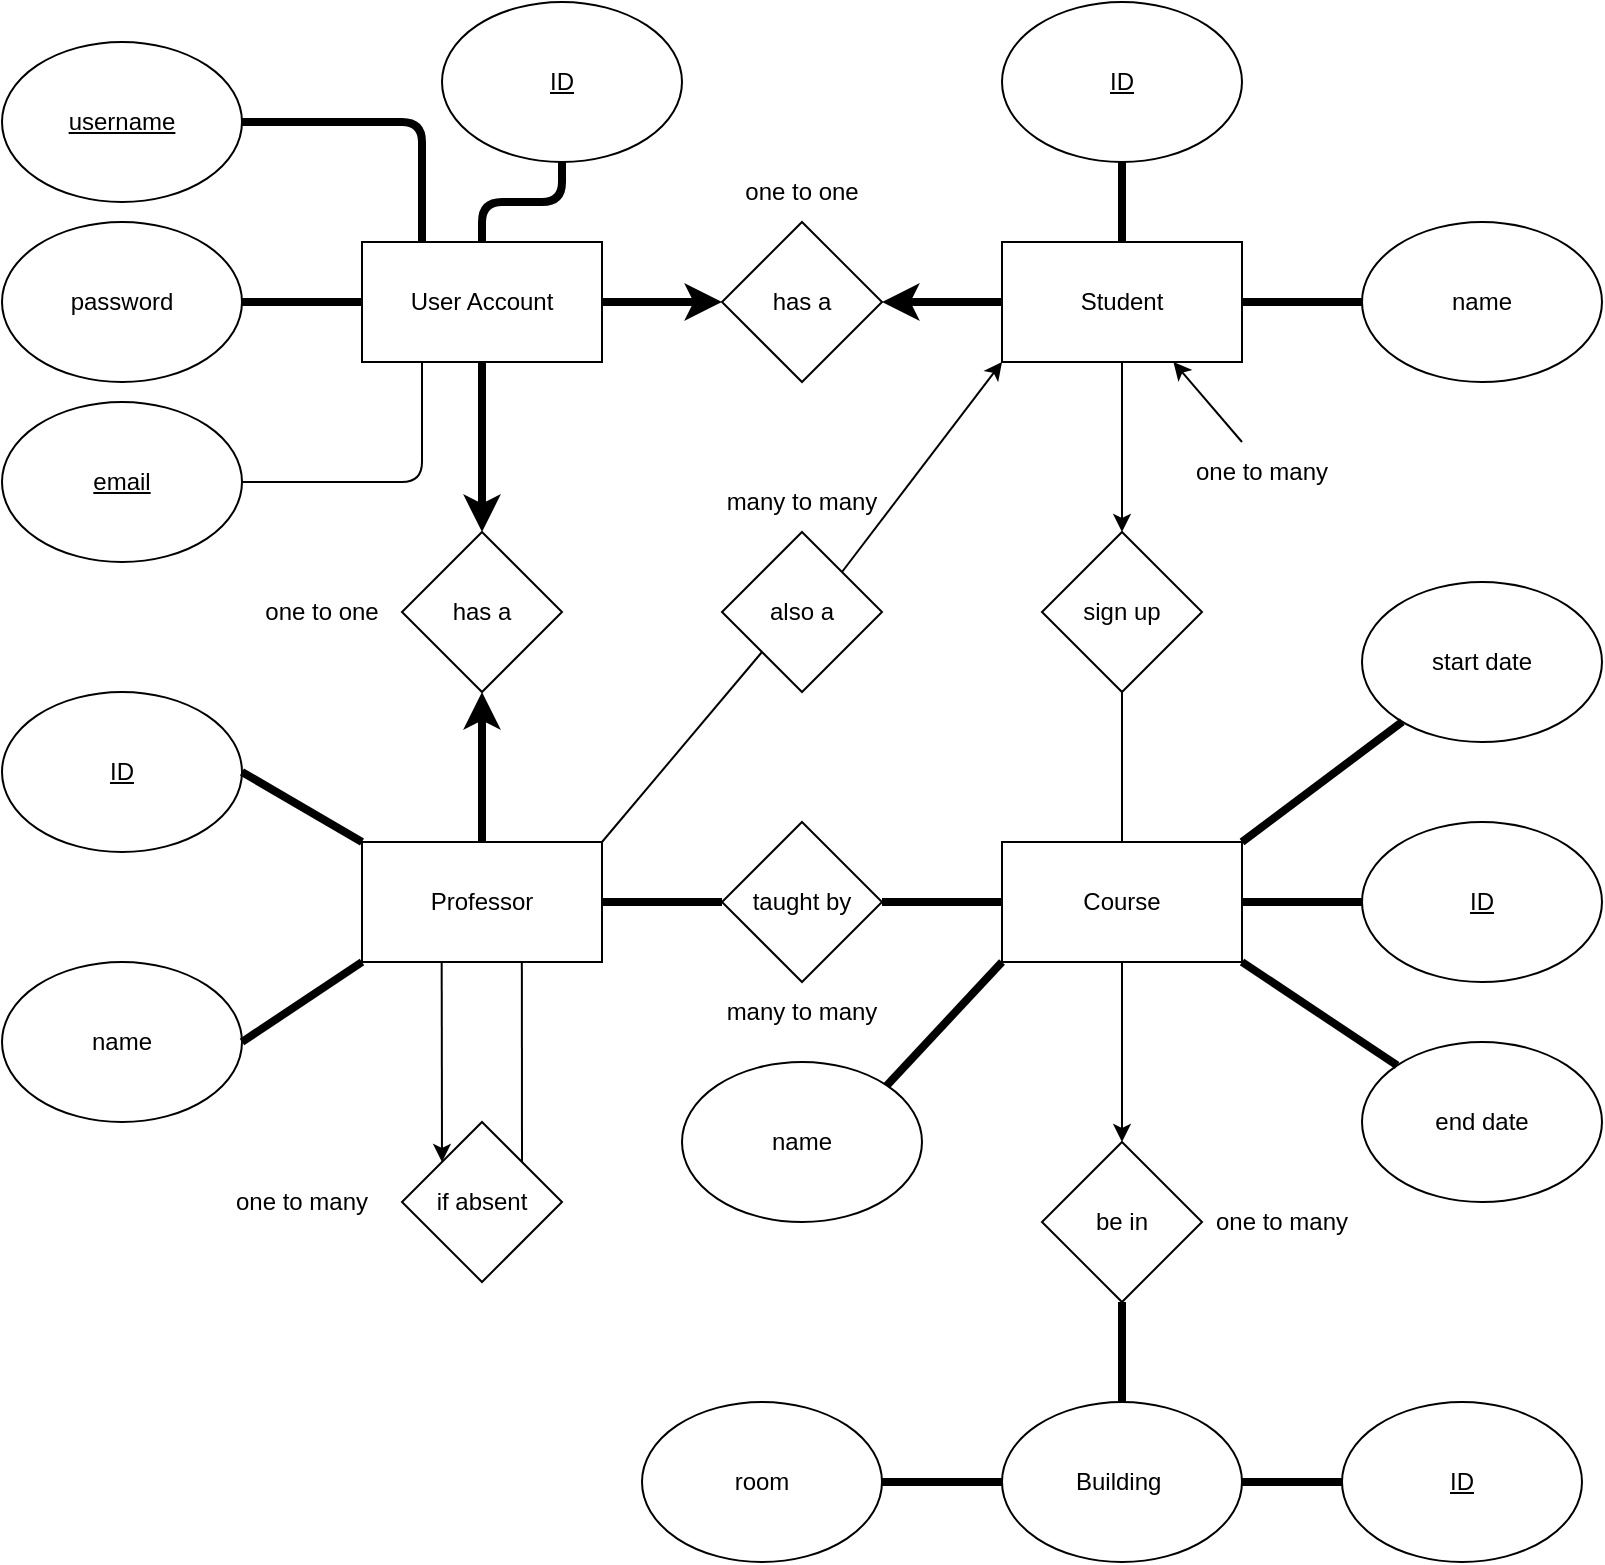 <mxfile>
    <diagram id="Q0U221ffADv90gzHcSHl" name="Page-1">
        <mxGraphModel dx="609" dy="351" grid="1" gridSize="10" guides="1" tooltips="1" connect="1" arrows="1" fold="1" page="1" pageScale="1" pageWidth="850" pageHeight="1100" background="none" math="0" shadow="0">
            <root>
                <mxCell id="0"/>
                <mxCell id="1" parent="0"/>
                <mxCell id="19" style="edgeStyle=none;html=1;strokeWidth=4;" parent="1" source="2" target="15" edge="1">
                    <mxGeometry relative="1" as="geometry"/>
                </mxCell>
                <mxCell id="24" style="edgeStyle=none;html=1;entryX=0.5;entryY=0;entryDx=0;entryDy=0;strokeWidth=1;" parent="1" source="2" target="23" edge="1">
                    <mxGeometry relative="1" as="geometry"/>
                </mxCell>
                <mxCell id="2" value="Student" style="rounded=0;whiteSpace=wrap;html=1;" parent="1" vertex="1">
                    <mxGeometry x="520" y="130" width="120" height="60" as="geometry"/>
                </mxCell>
                <mxCell id="73" style="edgeStyle=none;html=1;entryX=0.5;entryY=0;entryDx=0;entryDy=0;" parent="1" source="3" target="72" edge="1">
                    <mxGeometry relative="1" as="geometry"/>
                </mxCell>
                <mxCell id="3" value="Course" style="rounded=0;whiteSpace=wrap;html=1;" parent="1" vertex="1">
                    <mxGeometry x="520" y="430" width="120" height="60" as="geometry"/>
                </mxCell>
                <mxCell id="18" style="edgeStyle=none;html=1;entryX=0;entryY=0.5;entryDx=0;entryDy=0;strokeWidth=4;" parent="1" source="4" target="15" edge="1">
                    <mxGeometry relative="1" as="geometry"/>
                </mxCell>
                <mxCell id="88" style="edgeStyle=none;html=1;entryX=0.5;entryY=0;entryDx=0;entryDy=0;strokeWidth=4;" parent="1" source="4" target="87" edge="1">
                    <mxGeometry relative="1" as="geometry"/>
                </mxCell>
                <mxCell id="4" value="User Account" style="rounded=0;whiteSpace=wrap;html=1;" parent="1" vertex="1">
                    <mxGeometry x="200" y="130" width="120" height="60" as="geometry"/>
                </mxCell>
                <mxCell id="89" style="edgeStyle=none;html=1;entryX=0.5;entryY=1;entryDx=0;entryDy=0;strokeWidth=4;" parent="1" source="5" target="87" edge="1">
                    <mxGeometry relative="1" as="geometry"/>
                </mxCell>
                <mxCell id="91" style="edgeStyle=none;html=1;entryX=0;entryY=0;entryDx=0;entryDy=0;strokeWidth=1;exitX=0.332;exitY=1;exitDx=0;exitDy=0;exitPerimeter=0;" parent="1" source="5" target="48" edge="1">
                    <mxGeometry relative="1" as="geometry"/>
                </mxCell>
                <mxCell id="5" value="Professor" style="rounded=0;whiteSpace=wrap;html=1;" parent="1" vertex="1">
                    <mxGeometry x="200" y="430" width="120" height="60" as="geometry"/>
                </mxCell>
                <mxCell id="6" value="&lt;u&gt;username&lt;/u&gt;" style="ellipse;whiteSpace=wrap;html=1;" parent="1" vertex="1">
                    <mxGeometry x="20" y="30" width="120" height="80" as="geometry"/>
                </mxCell>
                <mxCell id="7" value="password" style="ellipse;whiteSpace=wrap;html=1;" parent="1" vertex="1">
                    <mxGeometry x="20" y="120" width="120" height="80" as="geometry"/>
                </mxCell>
                <mxCell id="8" value="&lt;u&gt;email&lt;/u&gt;" style="ellipse;whiteSpace=wrap;html=1;" parent="1" vertex="1">
                    <mxGeometry x="20" y="210" width="120" height="80" as="geometry"/>
                </mxCell>
                <mxCell id="9" value="&lt;u&gt;ID&lt;/u&gt;" style="ellipse;whiteSpace=wrap;html=1;" parent="1" vertex="1">
                    <mxGeometry x="520" y="10" width="120" height="80" as="geometry"/>
                </mxCell>
                <mxCell id="10" value="name" style="ellipse;whiteSpace=wrap;html=1;" parent="1" vertex="1">
                    <mxGeometry x="700" y="120" width="120" height="80" as="geometry"/>
                </mxCell>
                <mxCell id="12" value="" style="endArrow=none;html=1;exitX=1;exitY=0.5;exitDx=0;exitDy=0;entryX=0.25;entryY=0;entryDx=0;entryDy=0;strokeWidth=4;" parent="1" source="6" target="4" edge="1">
                    <mxGeometry width="50" height="50" relative="1" as="geometry">
                        <mxPoint x="200" y="90" as="sourcePoint"/>
                        <mxPoint x="250" y="40" as="targetPoint"/>
                        <Array as="points">
                            <mxPoint x="230" y="70"/>
                        </Array>
                    </mxGeometry>
                </mxCell>
                <mxCell id="13" value="" style="endArrow=none;html=1;exitX=1;exitY=0.5;exitDx=0;exitDy=0;entryX=0;entryY=0.5;entryDx=0;entryDy=0;strokeWidth=4;" parent="1" source="7" target="4" edge="1">
                    <mxGeometry width="50" height="50" relative="1" as="geometry">
                        <mxPoint x="200" y="270" as="sourcePoint"/>
                        <mxPoint x="250" y="220" as="targetPoint"/>
                    </mxGeometry>
                </mxCell>
                <mxCell id="14" value="" style="endArrow=none;html=1;exitX=1;exitY=0.5;exitDx=0;exitDy=0;entryX=0.25;entryY=1;entryDx=0;entryDy=0;" parent="1" source="8" target="4" edge="1">
                    <mxGeometry width="50" height="50" relative="1" as="geometry">
                        <mxPoint x="230" y="290" as="sourcePoint"/>
                        <mxPoint x="280" y="240" as="targetPoint"/>
                        <Array as="points">
                            <mxPoint x="230" y="250"/>
                        </Array>
                    </mxGeometry>
                </mxCell>
                <mxCell id="15" value="has a" style="rhombus;whiteSpace=wrap;html=1;" parent="1" vertex="1">
                    <mxGeometry x="380" y="120" width="80" height="80" as="geometry"/>
                </mxCell>
                <mxCell id="21" value="" style="endArrow=none;html=1;strokeWidth=4;entryX=0.5;entryY=1;entryDx=0;entryDy=0;exitX=0.5;exitY=0;exitDx=0;exitDy=0;" parent="1" source="2" target="9" edge="1">
                    <mxGeometry width="50" height="50" relative="1" as="geometry">
                        <mxPoint x="490" y="320" as="sourcePoint"/>
                        <mxPoint x="540" y="270" as="targetPoint"/>
                    </mxGeometry>
                </mxCell>
                <mxCell id="22" value="" style="endArrow=none;html=1;strokeWidth=4;entryX=0;entryY=0.5;entryDx=0;entryDy=0;exitX=1;exitY=0.5;exitDx=0;exitDy=0;" parent="1" source="2" target="10" edge="1">
                    <mxGeometry width="50" height="50" relative="1" as="geometry">
                        <mxPoint x="650" y="280" as="sourcePoint"/>
                        <mxPoint x="700" y="230" as="targetPoint"/>
                    </mxGeometry>
                </mxCell>
                <mxCell id="23" value="sign up" style="rhombus;whiteSpace=wrap;html=1;" parent="1" vertex="1">
                    <mxGeometry x="540" y="275" width="80" height="80" as="geometry"/>
                </mxCell>
                <mxCell id="25" value="" style="endArrow=none;html=1;strokeWidth=1;entryX=0.5;entryY=1;entryDx=0;entryDy=0;exitX=0.5;exitY=0;exitDx=0;exitDy=0;" parent="1" source="3" target="23" edge="1">
                    <mxGeometry width="50" height="50" relative="1" as="geometry">
                        <mxPoint x="380" y="410" as="sourcePoint"/>
                        <mxPoint x="430" y="360" as="targetPoint"/>
                    </mxGeometry>
                </mxCell>
                <mxCell id="27" value="&lt;u&gt;ID&lt;/u&gt;" style="ellipse;whiteSpace=wrap;html=1;" parent="1" vertex="1">
                    <mxGeometry x="700" y="420" width="120" height="80" as="geometry"/>
                </mxCell>
                <mxCell id="28" value="" style="endArrow=none;html=1;strokeWidth=4;entryX=0;entryY=0.5;entryDx=0;entryDy=0;exitX=1;exitY=0.5;exitDx=0;exitDy=0;" parent="1" source="3" target="27" edge="1">
                    <mxGeometry width="50" height="50" relative="1" as="geometry">
                        <mxPoint x="620" y="560" as="sourcePoint"/>
                        <mxPoint x="670" y="510" as="targetPoint"/>
                    </mxGeometry>
                </mxCell>
                <mxCell id="29" value="Building&amp;nbsp;" style="ellipse;whiteSpace=wrap;html=1;" parent="1" vertex="1">
                    <mxGeometry x="520" y="710" width="120" height="80" as="geometry"/>
                </mxCell>
                <mxCell id="30" value="taught by" style="rhombus;whiteSpace=wrap;html=1;" parent="1" vertex="1">
                    <mxGeometry x="380" y="420" width="80" height="80" as="geometry"/>
                </mxCell>
                <mxCell id="31" value="" style="endArrow=none;html=1;strokeWidth=4;endSize=6;startSize=6;entryX=0.5;entryY=1;entryDx=0;entryDy=0;exitX=0.5;exitY=0;exitDx=0;exitDy=0;" parent="1" source="29" target="72" edge="1">
                    <mxGeometry width="50" height="50" relative="1" as="geometry">
                        <mxPoint x="400" y="600" as="sourcePoint"/>
                        <mxPoint x="450" y="550" as="targetPoint"/>
                    </mxGeometry>
                </mxCell>
                <mxCell id="32" value="name" style="ellipse;whiteSpace=wrap;html=1;" parent="1" vertex="1">
                    <mxGeometry x="360" y="540" width="120" height="80" as="geometry"/>
                </mxCell>
                <mxCell id="33" value="" style="endArrow=none;html=1;strokeWidth=4;exitX=1;exitY=0;exitDx=0;exitDy=0;endSize=6;startSize=6;entryX=0;entryY=1;entryDx=0;entryDy=0;" parent="1" source="32" target="3" edge="1">
                    <mxGeometry width="50" height="50" relative="1" as="geometry">
                        <mxPoint x="250.86" y="630" as="sourcePoint"/>
                        <mxPoint x="479.131" y="520" as="targetPoint"/>
                    </mxGeometry>
                </mxCell>
                <mxCell id="36" value="" style="endArrow=none;html=1;strokeWidth=4;startSize=6;endSize=6;exitX=1;exitY=0.5;exitDx=0;exitDy=0;entryX=0;entryY=0.5;entryDx=0;entryDy=0;" parent="1" source="5" target="30" edge="1">
                    <mxGeometry width="50" height="50" relative="1" as="geometry">
                        <mxPoint x="250" y="560" as="sourcePoint"/>
                        <mxPoint x="370" y="500" as="targetPoint"/>
                    </mxGeometry>
                </mxCell>
                <mxCell id="37" value="" style="endArrow=none;html=1;strokeWidth=4;startSize=6;endSize=6;entryX=0;entryY=0.5;entryDx=0;entryDy=0;exitX=1;exitY=0.5;exitDx=0;exitDy=0;" parent="1" source="30" target="3" edge="1">
                    <mxGeometry width="50" height="50" relative="1" as="geometry">
                        <mxPoint x="470" y="500" as="sourcePoint"/>
                        <mxPoint x="420" y="520" as="targetPoint"/>
                    </mxGeometry>
                </mxCell>
                <mxCell id="38" value="name" style="ellipse;whiteSpace=wrap;html=1;" parent="1" vertex="1">
                    <mxGeometry x="20" y="490" width="120" height="80" as="geometry"/>
                </mxCell>
                <mxCell id="40" value="" style="endArrow=none;html=1;strokeWidth=4;startSize=6;endSize=6;entryX=0;entryY=1;entryDx=0;entryDy=0;exitX=1;exitY=0.5;exitDx=0;exitDy=0;" parent="1" source="38" target="5" edge="1">
                    <mxGeometry width="50" height="50" relative="1" as="geometry">
                        <mxPoint x="120" y="590" as="sourcePoint"/>
                        <mxPoint x="170" y="540" as="targetPoint"/>
                    </mxGeometry>
                </mxCell>
                <mxCell id="41" value="one to one" style="text;html=1;strokeColor=none;fillColor=none;align=center;verticalAlign=middle;whiteSpace=wrap;rounded=0;" parent="1" vertex="1">
                    <mxGeometry x="390" y="90" width="60" height="30" as="geometry"/>
                </mxCell>
                <mxCell id="98" value="" style="edgeStyle=none;html=1;" parent="1" target="2" edge="1">
                    <mxGeometry relative="1" as="geometry">
                        <mxPoint x="640" y="230" as="sourcePoint"/>
                    </mxGeometry>
                </mxCell>
                <mxCell id="42" value="one to many" style="text;html=1;strokeColor=none;fillColor=none;align=center;verticalAlign=middle;whiteSpace=wrap;rounded=0;" parent="1" vertex="1">
                    <mxGeometry x="610" y="230" width="80" height="30" as="geometry"/>
                </mxCell>
                <mxCell id="43" value="many to many" style="text;html=1;strokeColor=none;fillColor=none;align=center;verticalAlign=middle;whiteSpace=wrap;rounded=0;" parent="1" vertex="1">
                    <mxGeometry x="380" y="500" width="80" height="30" as="geometry"/>
                </mxCell>
                <mxCell id="44" value="start date" style="ellipse;whiteSpace=wrap;html=1;" parent="1" vertex="1">
                    <mxGeometry x="700" y="300" width="120" height="80" as="geometry"/>
                </mxCell>
                <mxCell id="45" value="" style="endArrow=none;html=1;strokeWidth=4;endSize=6;startSize=6;entryX=1;entryY=0;entryDx=0;entryDy=0;" parent="1" source="44" target="3" edge="1">
                    <mxGeometry width="50" height="50" relative="1" as="geometry">
                        <mxPoint x="400" y="385" as="sourcePoint"/>
                        <mxPoint x="640" y="275" as="targetPoint"/>
                    </mxGeometry>
                </mxCell>
                <mxCell id="46" value="&lt;u&gt;ID&lt;/u&gt;" style="ellipse;whiteSpace=wrap;html=1;" parent="1" vertex="1">
                    <mxGeometry x="20" y="355" width="120" height="80" as="geometry"/>
                </mxCell>
                <mxCell id="47" value="" style="endArrow=none;html=1;strokeWidth=4;startSize=6;endSize=6;entryX=0;entryY=0;entryDx=0;entryDy=0;exitX=1;exitY=0.5;exitDx=0;exitDy=0;" parent="1" source="46" target="5" edge="1">
                    <mxGeometry width="50" height="50" relative="1" as="geometry">
                        <mxPoint x="300" y="440" as="sourcePoint"/>
                        <mxPoint x="380" y="310" as="targetPoint"/>
                    </mxGeometry>
                </mxCell>
                <mxCell id="48" value="if absent" style="rhombus;whiteSpace=wrap;html=1;" parent="1" vertex="1">
                    <mxGeometry x="220" y="570" width="80" height="80" as="geometry"/>
                </mxCell>
                <mxCell id="51" value="one to many" style="text;html=1;strokeColor=none;fillColor=none;align=center;verticalAlign=middle;whiteSpace=wrap;rounded=0;" parent="1" vertex="1">
                    <mxGeometry x="130" y="595" width="80" height="30" as="geometry"/>
                </mxCell>
                <mxCell id="71" value="" style="endArrow=none;html=1;exitX=1;exitY=0;exitDx=0;exitDy=0;entryX=0.666;entryY=1.002;entryDx=0;entryDy=0;entryPerimeter=0;" parent="1" source="48" target="5" edge="1">
                    <mxGeometry width="50" height="50" relative="1" as="geometry">
                        <mxPoint x="240" y="560" as="sourcePoint"/>
                        <mxPoint x="280" y="500" as="targetPoint"/>
                    </mxGeometry>
                </mxCell>
                <mxCell id="72" value="be in" style="rhombus;whiteSpace=wrap;html=1;" parent="1" vertex="1">
                    <mxGeometry x="540" y="580" width="80" height="80" as="geometry"/>
                </mxCell>
                <mxCell id="74" value="one to many" style="text;html=1;strokeColor=none;fillColor=none;align=center;verticalAlign=middle;whiteSpace=wrap;rounded=0;" parent="1" vertex="1">
                    <mxGeometry x="620" y="605" width="80" height="30" as="geometry"/>
                </mxCell>
                <mxCell id="79" value="room" style="ellipse;whiteSpace=wrap;html=1;" parent="1" vertex="1">
                    <mxGeometry x="340" y="710" width="120" height="80" as="geometry"/>
                </mxCell>
                <mxCell id="80" value="" style="endArrow=none;html=1;entryX=0;entryY=0.5;entryDx=0;entryDy=0;strokeWidth=4;" parent="1" source="79" target="29" edge="1">
                    <mxGeometry width="50" height="50" relative="1" as="geometry">
                        <mxPoint x="450" y="820" as="sourcePoint"/>
                        <mxPoint x="550" y="760" as="targetPoint"/>
                    </mxGeometry>
                </mxCell>
                <mxCell id="85" value="end date" style="ellipse;whiteSpace=wrap;html=1;" parent="1" vertex="1">
                    <mxGeometry x="700" y="530" width="120" height="80" as="geometry"/>
                </mxCell>
                <mxCell id="86" value="" style="endArrow=none;html=1;strokeWidth=4;endSize=6;startSize=6;entryX=1;entryY=1;entryDx=0;entryDy=0;" parent="1" source="85" target="3" edge="1">
                    <mxGeometry width="50" height="50" relative="1" as="geometry">
                        <mxPoint x="400" y="615" as="sourcePoint"/>
                        <mxPoint x="640" y="660" as="targetPoint"/>
                    </mxGeometry>
                </mxCell>
                <mxCell id="87" value="has a" style="rhombus;whiteSpace=wrap;html=1;" parent="1" vertex="1">
                    <mxGeometry x="220" y="275" width="80" height="80" as="geometry"/>
                </mxCell>
                <mxCell id="90" value="one to one" style="text;html=1;strokeColor=none;fillColor=none;align=center;verticalAlign=middle;whiteSpace=wrap;rounded=0;" parent="1" vertex="1">
                    <mxGeometry x="150" y="300" width="60" height="30" as="geometry"/>
                </mxCell>
                <mxCell id="97" style="edgeStyle=none;html=1;exitX=1;exitY=0;exitDx=0;exitDy=0;entryX=0;entryY=1;entryDx=0;entryDy=0;" parent="1" source="92" target="2" edge="1">
                    <mxGeometry relative="1" as="geometry"/>
                </mxCell>
                <mxCell id="92" value="also a" style="rhombus;whiteSpace=wrap;html=1;" parent="1" vertex="1">
                    <mxGeometry x="380" y="275" width="80" height="80" as="geometry"/>
                </mxCell>
                <mxCell id="94" value="" style="endArrow=none;html=1;exitX=1;exitY=0;exitDx=0;exitDy=0;entryX=0;entryY=1;entryDx=0;entryDy=0;" parent="1" source="5" target="92" edge="1">
                    <mxGeometry width="50" height="50" relative="1" as="geometry">
                        <mxPoint x="350" y="430" as="sourcePoint"/>
                        <mxPoint x="400" y="370" as="targetPoint"/>
                    </mxGeometry>
                </mxCell>
                <mxCell id="95" value="many to many" style="text;html=1;strokeColor=none;fillColor=none;align=center;verticalAlign=middle;whiteSpace=wrap;rounded=0;" parent="1" vertex="1">
                    <mxGeometry x="380" y="245" width="80" height="30" as="geometry"/>
                </mxCell>
                <mxCell id="99" value="&lt;u&gt;ID&lt;/u&gt;" style="ellipse;whiteSpace=wrap;html=1;" parent="1" vertex="1">
                    <mxGeometry x="690" y="710" width="120" height="80" as="geometry"/>
                </mxCell>
                <mxCell id="100" value="" style="endArrow=none;html=1;entryX=1;entryY=0.5;entryDx=0;entryDy=0;strokeWidth=4;" parent="1" source="99" target="29" edge="1">
                    <mxGeometry width="50" height="50" relative="1" as="geometry">
                        <mxPoint x="450" y="940" as="sourcePoint"/>
                        <mxPoint x="520" y="870" as="targetPoint"/>
                    </mxGeometry>
                </mxCell>
                <mxCell id="101" value="&lt;u&gt;ID&lt;/u&gt;" style="ellipse;whiteSpace=wrap;html=1;" parent="1" vertex="1">
                    <mxGeometry x="240" y="10" width="120" height="80" as="geometry"/>
                </mxCell>
                <mxCell id="102" value="" style="endArrow=none;html=1;strokeWidth=4;entryX=0.5;entryY=1;entryDx=0;entryDy=0;exitX=0.5;exitY=0;exitDx=0;exitDy=0;" parent="1" source="4" target="101" edge="1">
                    <mxGeometry width="50" height="50" relative="1" as="geometry">
                        <mxPoint x="300" y="130" as="sourcePoint"/>
                        <mxPoint x="260" y="270" as="targetPoint"/>
                        <Array as="points">
                            <mxPoint x="260" y="110"/>
                            <mxPoint x="300" y="110"/>
                        </Array>
                    </mxGeometry>
                </mxCell>
            </root>
        </mxGraphModel>
    </diagram>
</mxfile>